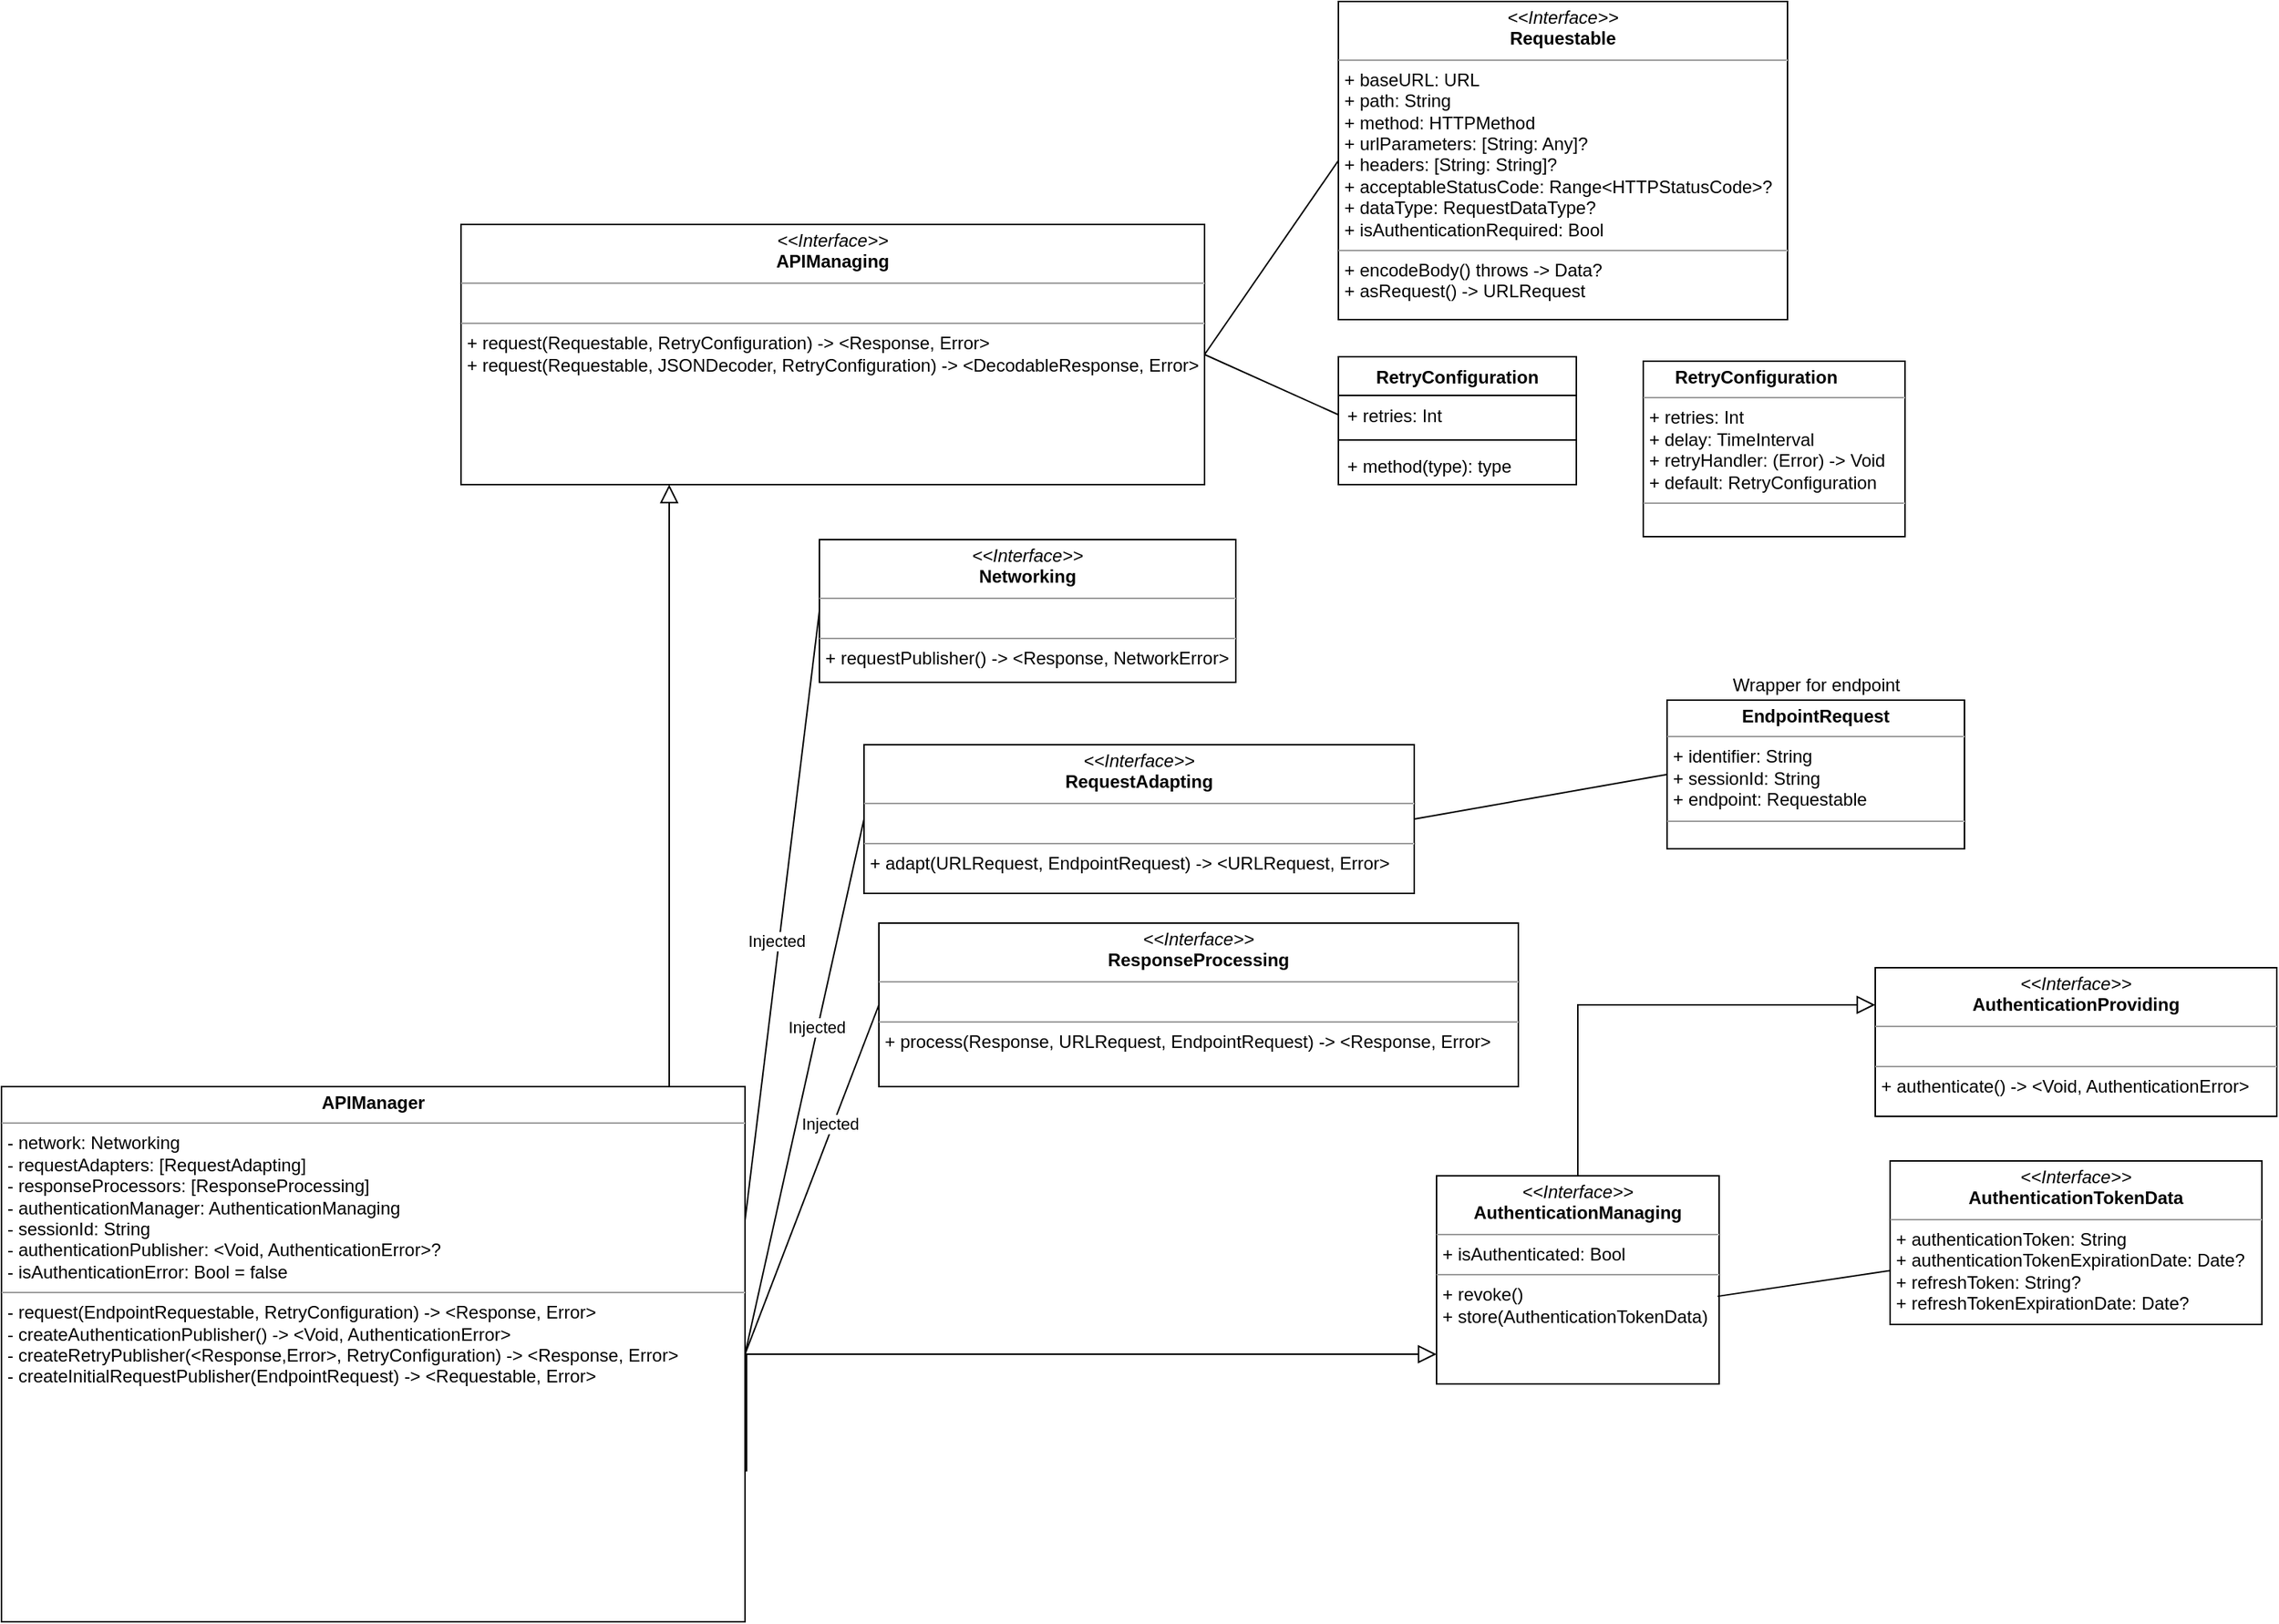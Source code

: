 <mxfile version="16.5.1" type="device"><diagram id="C5RBs43oDa-KdzZeNtuy" name="Page-1"><mxGraphModel dx="1239" dy="1265" grid="1" gridSize="10" guides="1" tooltips="1" connect="1" arrows="1" fold="1" page="1" pageScale="1" pageWidth="827" pageHeight="1169" math="0" shadow="0"><root><mxCell id="WIyWlLk6GJQsqaUBKTNV-0"/><mxCell id="WIyWlLk6GJQsqaUBKTNV-1" parent="WIyWlLk6GJQsqaUBKTNV-0"/><mxCell id="HXIcyw7XtJDI4AYdFlNi-5" value="" style="endArrow=block;endSize=10;endFill=0;shadow=0;strokeWidth=1;rounded=0;edgeStyle=elbowEdgeStyle;elbow=vertical;" edge="1" parent="WIyWlLk6GJQsqaUBKTNV-1" source="HXIcyw7XtJDI4AYdFlNi-35" target="HXIcyw7XtJDI4AYdFlNi-16"><mxGeometry width="160" relative="1" as="geometry"><mxPoint x="1529" y="481" as="sourcePoint"/><mxPoint x="1419" y="379" as="targetPoint"/><Array as="points"><mxPoint x="1369" y="389"/></Array></mxGeometry></mxCell><mxCell id="HXIcyw7XtJDI4AYdFlNi-7" value="RetryConfiguration" style="swimlane;fontStyle=1;align=center;verticalAlign=top;childLayout=stackLayout;horizontal=1;startSize=26;horizontalStack=0;resizeParent=1;resizeParentMax=0;resizeLast=0;collapsible=1;marginBottom=0;" vertex="1" parent="WIyWlLk6GJQsqaUBKTNV-1"><mxGeometry x="1819" y="269" width="160" height="86" as="geometry"/></mxCell><mxCell id="HXIcyw7XtJDI4AYdFlNi-8" value="+ retries: Int&#10;" style="text;strokeColor=none;fillColor=none;align=left;verticalAlign=top;spacingLeft=4;spacingRight=4;overflow=hidden;rotatable=0;points=[[0,0.5],[1,0.5]];portConstraint=eastwest;" vertex="1" parent="HXIcyw7XtJDI4AYdFlNi-7"><mxGeometry y="26" width="160" height="26" as="geometry"/></mxCell><mxCell id="HXIcyw7XtJDI4AYdFlNi-9" value="" style="line;strokeWidth=1;fillColor=none;align=left;verticalAlign=middle;spacingTop=-1;spacingLeft=3;spacingRight=3;rotatable=0;labelPosition=right;points=[];portConstraint=eastwest;" vertex="1" parent="HXIcyw7XtJDI4AYdFlNi-7"><mxGeometry y="52" width="160" height="8" as="geometry"/></mxCell><mxCell id="HXIcyw7XtJDI4AYdFlNi-10" value="+ method(type): type" style="text;strokeColor=none;fillColor=none;align=left;verticalAlign=top;spacingLeft=4;spacingRight=4;overflow=hidden;rotatable=0;points=[[0,0.5],[1,0.5]];portConstraint=eastwest;" vertex="1" parent="HXIcyw7XtJDI4AYdFlNi-7"><mxGeometry y="60" width="160" height="26" as="geometry"/></mxCell><mxCell id="HXIcyw7XtJDI4AYdFlNi-16" value="&lt;p style=&quot;margin: 0px ; margin-top: 4px ; text-align: center&quot;&gt;&lt;i&gt;&amp;lt;&amp;lt;Interface&amp;gt;&amp;gt;&lt;/i&gt;&lt;br&gt;&lt;b&gt;APIManaging&lt;/b&gt;&lt;/p&gt;&lt;hr size=&quot;1&quot;&gt;&lt;p style=&quot;margin: 0px ; margin-left: 4px&quot;&gt;&lt;br&gt;&lt;/p&gt;&lt;hr size=&quot;1&quot;&gt;&lt;p style=&quot;margin: 0px ; margin-left: 4px&quot;&gt;+ request(Requestable, RetryConfiguration) -&amp;gt; &amp;lt;Response, Error&amp;gt;&lt;br&gt;&lt;/p&gt;&lt;p style=&quot;margin: 0px ; margin-left: 4px&quot;&gt;+ request(Requestable, JSONDecoder, RetryConfiguration) -&amp;gt; &amp;lt;DecodableResponse, Error&amp;gt;&lt;/p&gt;" style="verticalAlign=top;align=left;overflow=fill;fontSize=12;fontFamily=Helvetica;html=1;" vertex="1" parent="WIyWlLk6GJQsqaUBKTNV-1"><mxGeometry x="1229" y="180" width="500" height="175" as="geometry"/></mxCell><mxCell id="HXIcyw7XtJDI4AYdFlNi-17" value="&lt;p style=&quot;margin: 0px ; margin-top: 4px ; text-align: center&quot;&gt;&lt;i&gt;&amp;lt;&amp;lt;Interface&amp;gt;&amp;gt;&lt;/i&gt;&lt;br&gt;&lt;b&gt;AuthenticationManaging&lt;/b&gt;&lt;br&gt;&lt;/p&gt;&lt;hr size=&quot;1&quot;&gt;&lt;p style=&quot;margin: 0px ; margin-left: 4px&quot;&gt;+&amp;nbsp;isAuthenticated: Bool&lt;br&gt;&lt;/p&gt;&lt;hr size=&quot;1&quot;&gt;&lt;p style=&quot;margin: 0px ; margin-left: 4px&quot;&gt;+ revoke()&lt;br&gt;+ store(AuthenticationTokenData)&lt;/p&gt;" style="verticalAlign=top;align=left;overflow=fill;fontSize=12;fontFamily=Helvetica;html=1;" vertex="1" parent="WIyWlLk6GJQsqaUBKTNV-1"><mxGeometry x="1885" y="820" width="190" height="140" as="geometry"/></mxCell><mxCell id="HXIcyw7XtJDI4AYdFlNi-18" value="&lt;p style=&quot;margin: 0px ; margin-top: 4px ; text-align: center&quot;&gt;&lt;i&gt;&amp;lt;&amp;lt;Interface&amp;gt;&amp;gt;&lt;/i&gt;&lt;br&gt;&lt;b&gt;AuthenticationTokenData&lt;/b&gt;&lt;/p&gt;&lt;hr size=&quot;1&quot;&gt;&lt;p style=&quot;margin: 0px ; margin-left: 4px&quot;&gt;+&amp;nbsp;&lt;span&gt;authenticationToken: String&lt;/span&gt;&lt;/p&gt;&lt;p style=&quot;margin: 0px ; margin-left: 4px&quot;&gt;&lt;span&gt;+ authenticationTokenExpirationDate: Date?&lt;/span&gt;&lt;/p&gt;&lt;p style=&quot;margin: 0px ; margin-left: 4px&quot;&gt;+ refreshToken: String?&lt;/p&gt;&lt;p style=&quot;margin: 0px ; margin-left: 4px&quot;&gt;+ refreshTokenExpirationDate: Date?&lt;/p&gt;" style="verticalAlign=top;align=left;overflow=fill;fontSize=12;fontFamily=Helvetica;html=1;" vertex="1" parent="WIyWlLk6GJQsqaUBKTNV-1"><mxGeometry x="2190" y="810" width="250" height="110" as="geometry"/></mxCell><mxCell id="HXIcyw7XtJDI4AYdFlNi-19" value="&lt;p style=&quot;margin: 0px ; margin-top: 4px ; text-align: center&quot;&gt;&lt;i&gt;&amp;lt;&amp;lt;Interface&amp;gt;&amp;gt;&lt;/i&gt;&lt;br&gt;&lt;b&gt;AuthenticationProviding&lt;/b&gt;&lt;/p&gt;&lt;hr size=&quot;1&quot;&gt;&lt;p style=&quot;margin: 0px ; margin-left: 4px&quot;&gt;&lt;br&gt;&lt;/p&gt;&lt;hr size=&quot;1&quot;&gt;&lt;p style=&quot;margin: 0px ; margin-left: 4px&quot;&gt;+ authenticate() -&amp;gt; &amp;lt;Void, AuthenticationError&amp;gt;&lt;br&gt;&lt;/p&gt;" style="verticalAlign=top;align=left;overflow=fill;fontSize=12;fontFamily=Helvetica;html=1;" vertex="1" parent="WIyWlLk6GJQsqaUBKTNV-1"><mxGeometry x="2180" y="680" width="270" height="100" as="geometry"/></mxCell><mxCell id="HXIcyw7XtJDI4AYdFlNi-20" value="&lt;p style=&quot;margin: 0px ; margin-top: 4px ; text-align: center&quot;&gt;&lt;i&gt;&amp;lt;&amp;lt;Interface&amp;gt;&amp;gt;&lt;/i&gt;&lt;br&gt;&lt;b&gt;Requestable&lt;/b&gt;&lt;/p&gt;&lt;hr size=&quot;1&quot;&gt;&lt;p style=&quot;margin: 0px ; margin-left: 4px&quot;&gt;+ baseURL: URL&lt;br&gt;+ path: String&lt;/p&gt;&lt;p style=&quot;margin: 0px ; margin-left: 4px&quot;&gt;+ method: HTTPMethod&lt;br&gt;+ urlParameters: [String: Any]?&lt;/p&gt;&lt;p style=&quot;margin: 0px ; margin-left: 4px&quot;&gt;+ headers: [String: String]?&lt;/p&gt;&lt;p style=&quot;margin: 0px ; margin-left: 4px&quot;&gt;+ acceptableStatusCode: Range&amp;lt;HTTPStatusCode&amp;gt;?&lt;/p&gt;&lt;p style=&quot;margin: 0px ; margin-left: 4px&quot;&gt;+ dataType: RequestDataType?&lt;/p&gt;&lt;p style=&quot;margin: 0px ; margin-left: 4px&quot;&gt;+ isAuthenticationRequired: Bool&lt;/p&gt;&lt;hr size=&quot;1&quot;&gt;&lt;p style=&quot;margin: 0px ; margin-left: 4px&quot;&gt;+ encodeBody() throws -&amp;gt; Data?&lt;br&gt;+ asRequest() -&amp;gt; URLRequest&lt;/p&gt;" style="verticalAlign=top;align=left;overflow=fill;fontSize=12;fontFamily=Helvetica;html=1;" vertex="1" parent="WIyWlLk6GJQsqaUBKTNV-1"><mxGeometry x="1819" y="30" width="302" height="214" as="geometry"/></mxCell><mxCell id="HXIcyw7XtJDI4AYdFlNi-21" value="&lt;p style=&quot;margin: 0px ; margin-top: 4px ; text-align: center&quot;&gt;&lt;i&gt;&amp;lt;&amp;lt;Interface&amp;gt;&amp;gt;&lt;/i&gt;&lt;br&gt;&lt;b&gt;ResponseProcessing&lt;/b&gt;&lt;/p&gt;&lt;hr size=&quot;1&quot;&gt;&lt;p style=&quot;margin: 0px ; margin-left: 4px&quot;&gt;&lt;br&gt;&lt;/p&gt;&lt;hr size=&quot;1&quot;&gt;&lt;p style=&quot;margin: 0px ; margin-left: 4px&quot;&gt;+ process(Response, URLRequest, EndpointRequest&lt;span&gt;) -&amp;gt; &amp;lt;Response, Error&amp;gt;&lt;/span&gt;&lt;/p&gt;" style="verticalAlign=top;align=left;overflow=fill;fontSize=12;fontFamily=Helvetica;html=1;" vertex="1" parent="WIyWlLk6GJQsqaUBKTNV-1"><mxGeometry x="1510" y="650" width="430" height="110" as="geometry"/></mxCell><mxCell id="HXIcyw7XtJDI4AYdFlNi-22" value="&lt;p style=&quot;margin: 0px ; margin-top: 4px ; text-align: center&quot;&gt;&lt;i&gt;&amp;lt;&amp;lt;Interface&amp;gt;&amp;gt;&lt;/i&gt;&lt;br&gt;&lt;b&gt;RequestAdapting&lt;/b&gt;&lt;/p&gt;&lt;hr size=&quot;1&quot;&gt;&lt;p style=&quot;margin: 0px ; margin-left: 4px&quot;&gt;&lt;br&gt;&lt;/p&gt;&lt;hr size=&quot;1&quot;&gt;&lt;p style=&quot;margin: 0px ; margin-left: 4px&quot;&gt;+ adapt(URLRequest, EndpointRequest)&lt;span&gt;&amp;nbsp;-&amp;gt; &amp;lt;URLRequest, Error&amp;gt;&lt;/span&gt;&lt;/p&gt;" style="verticalAlign=top;align=left;overflow=fill;fontSize=12;fontFamily=Helvetica;html=1;" vertex="1" parent="WIyWlLk6GJQsqaUBKTNV-1"><mxGeometry x="1500" y="530" width="370" height="100" as="geometry"/></mxCell><mxCell id="HXIcyw7XtJDI4AYdFlNi-23" value="&lt;p style=&quot;margin: 0px ; margin-top: 4px ; text-align: center&quot;&gt;&lt;i&gt;&amp;lt;&amp;lt;Interface&amp;gt;&amp;gt;&lt;/i&gt;&lt;br&gt;&lt;b&gt;Networking&lt;/b&gt;&lt;/p&gt;&lt;hr size=&quot;1&quot;&gt;&lt;p style=&quot;margin: 0px ; margin-left: 4px&quot;&gt;&lt;br&gt;&lt;/p&gt;&lt;hr size=&quot;1&quot;&gt;&lt;p style=&quot;margin: 0px ; margin-left: 4px&quot;&gt;+ requestPublisher() -&amp;gt; &amp;lt;Response, NetworkError&amp;gt;&lt;br&gt;&lt;/p&gt;" style="verticalAlign=top;align=left;overflow=fill;fontSize=12;fontFamily=Helvetica;html=1;" vertex="1" parent="WIyWlLk6GJQsqaUBKTNV-1"><mxGeometry x="1470" y="392" width="280" height="96" as="geometry"/></mxCell><mxCell id="HXIcyw7XtJDI4AYdFlNi-24" value="" style="endArrow=none;html=1;rounded=0;exitX=1;exitY=0.5;exitDx=0;exitDy=0;entryX=0;entryY=0.5;entryDx=0;entryDy=0;" edge="1" parent="WIyWlLk6GJQsqaUBKTNV-1" source="HXIcyw7XtJDI4AYdFlNi-16" target="HXIcyw7XtJDI4AYdFlNi-20"><mxGeometry width="50" height="50" relative="1" as="geometry"><mxPoint x="2119" y="259" as="sourcePoint"/><mxPoint x="2169" y="209" as="targetPoint"/></mxGeometry></mxCell><mxCell id="HXIcyw7XtJDI4AYdFlNi-25" value="" style="endArrow=none;html=1;rounded=0;entryX=0;entryY=0.5;entryDx=0;entryDy=0;exitX=1;exitY=0.5;exitDx=0;exitDy=0;" edge="1" parent="WIyWlLk6GJQsqaUBKTNV-1" source="HXIcyw7XtJDI4AYdFlNi-16" target="HXIcyw7XtJDI4AYdFlNi-8"><mxGeometry width="50" height="50" relative="1" as="geometry"><mxPoint x="2119" y="259" as="sourcePoint"/><mxPoint x="2169" y="209" as="targetPoint"/></mxGeometry></mxCell><mxCell id="HXIcyw7XtJDI4AYdFlNi-27" value="" style="endArrow=block;endSize=10;endFill=0;shadow=0;strokeWidth=1;rounded=0;edgeStyle=elbowEdgeStyle;elbow=vertical;entryX=0;entryY=0.25;entryDx=0;entryDy=0;exitX=0.5;exitY=0;exitDx=0;exitDy=0;" edge="1" parent="WIyWlLk6GJQsqaUBKTNV-1" source="HXIcyw7XtJDI4AYdFlNi-17" target="HXIcyw7XtJDI4AYdFlNi-19"><mxGeometry width="160" relative="1" as="geometry"><mxPoint x="980" y="1090" as="sourcePoint"/><mxPoint x="980" y="986" as="targetPoint"/><Array as="points"><mxPoint x="2140" y="705"/><mxPoint x="2060" y="740"/></Array></mxGeometry></mxCell><mxCell id="HXIcyw7XtJDI4AYdFlNi-28" value="" style="endArrow=none;html=1;rounded=0;exitX=0.995;exitY=0.579;exitDx=0;exitDy=0;exitPerimeter=0;" edge="1" parent="WIyWlLk6GJQsqaUBKTNV-1" source="HXIcyw7XtJDI4AYdFlNi-17" target="HXIcyw7XtJDI4AYdFlNi-18"><mxGeometry width="50" height="50" relative="1" as="geometry"><mxPoint x="2120" y="943.5" as="sourcePoint"/><mxPoint x="2210" y="984" as="targetPoint"/></mxGeometry></mxCell><mxCell id="HXIcyw7XtJDI4AYdFlNi-34" value="" style="endArrow=none;html=1;rounded=0;entryX=0;entryY=0.5;entryDx=0;entryDy=0;exitX=1;exitY=0.25;exitDx=0;exitDy=0;" edge="1" parent="WIyWlLk6GJQsqaUBKTNV-1" source="HXIcyw7XtJDI4AYdFlNi-35" target="HXIcyw7XtJDI4AYdFlNi-23"><mxGeometry width="50" height="50" relative="1" as="geometry"><mxPoint x="1620" y="570" as="sourcePoint"/><mxPoint x="1670" y="520" as="targetPoint"/></mxGeometry></mxCell><mxCell id="HXIcyw7XtJDI4AYdFlNi-45" value="Injected" style="edgeLabel;html=1;align=center;verticalAlign=middle;resizable=0;points=[];" vertex="1" connectable="0" parent="HXIcyw7XtJDI4AYdFlNi-34"><mxGeometry x="-0.084" y="2" relative="1" as="geometry"><mxPoint as="offset"/></mxGeometry></mxCell><mxCell id="HXIcyw7XtJDI4AYdFlNi-35" value="&lt;p style=&quot;margin: 0px ; margin-top: 4px ; text-align: center&quot;&gt;&lt;b&gt;APIManager&lt;/b&gt;&lt;/p&gt;&lt;hr size=&quot;1&quot;&gt;&lt;p style=&quot;margin: 0px ; margin-left: 4px&quot;&gt;- network: Networking&lt;/p&gt;&lt;p style=&quot;margin: 0px ; margin-left: 4px&quot;&gt;- requestAdapters: [RequestAdapting]&lt;/p&gt;&lt;p style=&quot;margin: 0px ; margin-left: 4px&quot;&gt;- responseProcessors: [ResponseProcessing]&lt;/p&gt;&lt;p style=&quot;margin: 0px ; margin-left: 4px&quot;&gt;- authenticationManager: AuthenticationManaging&lt;/p&gt;&lt;p style=&quot;margin: 0px ; margin-left: 4px&quot;&gt;- sessionId: String&lt;/p&gt;&lt;p style=&quot;margin: 0px ; margin-left: 4px&quot;&gt;- authenticationPublisher: &amp;lt;Void, AuthenticationError&amp;gt;?&lt;/p&gt;&lt;p style=&quot;margin: 0px ; margin-left: 4px&quot;&gt;- isAuthenticationError: Bool = false&lt;/p&gt;&lt;hr size=&quot;1&quot;&gt;&lt;p style=&quot;margin: 0px ; margin-left: 4px&quot;&gt;- request(EndpointRequestable, RetryConfiguration) -&amp;gt; &amp;lt;Response, Error&amp;gt;&lt;/p&gt;&lt;p style=&quot;margin: 0px ; margin-left: 4px&quot;&gt;- createAuthenticationPublisher() -&amp;gt; &amp;lt;Void, AuthenticationError&amp;gt;&lt;/p&gt;&lt;p style=&quot;margin: 0px ; margin-left: 4px&quot;&gt;- createRetryPublisher(&amp;lt;Response,Error&amp;gt;, RetryConfiguration) -&amp;gt; &amp;lt;Response, Error&amp;gt;&lt;/p&gt;&lt;p style=&quot;margin: 0px ; margin-left: 4px&quot;&gt;- createInitialRequestPublisher(EndpointRequest) -&amp;gt; &amp;lt;Requestable, Error&amp;gt;&lt;/p&gt;" style="verticalAlign=top;align=left;overflow=fill;fontSize=12;fontFamily=Helvetica;html=1;" vertex="1" parent="WIyWlLk6GJQsqaUBKTNV-1"><mxGeometry x="920" y="760" width="500" height="360" as="geometry"/></mxCell><mxCell id="HXIcyw7XtJDI4AYdFlNi-36" value="" style="endArrow=none;html=1;rounded=0;entryX=0;entryY=0.5;entryDx=0;entryDy=0;exitX=1;exitY=0.5;exitDx=0;exitDy=0;" edge="1" parent="WIyWlLk6GJQsqaUBKTNV-1" source="HXIcyw7XtJDI4AYdFlNi-35" target="HXIcyw7XtJDI4AYdFlNi-22"><mxGeometry width="50" height="50" relative="1" as="geometry"><mxPoint x="1430" y="815" as="sourcePoint"/><mxPoint x="1480" y="450" as="targetPoint"/></mxGeometry></mxCell><mxCell id="HXIcyw7XtJDI4AYdFlNi-44" value="Injected" style="edgeLabel;html=1;align=center;verticalAlign=middle;resizable=0;points=[];" vertex="1" connectable="0" parent="HXIcyw7XtJDI4AYdFlNi-36"><mxGeometry x="0.221" y="1" relative="1" as="geometry"><mxPoint as="offset"/></mxGeometry></mxCell><mxCell id="HXIcyw7XtJDI4AYdFlNi-37" value="" style="endArrow=none;html=1;rounded=0;entryX=0;entryY=0.5;entryDx=0;entryDy=0;exitX=1;exitY=0.5;exitDx=0;exitDy=0;" edge="1" parent="WIyWlLk6GJQsqaUBKTNV-1" source="HXIcyw7XtJDI4AYdFlNi-35" target="HXIcyw7XtJDI4AYdFlNi-21"><mxGeometry width="50" height="50" relative="1" as="geometry"><mxPoint x="1430" y="860" as="sourcePoint"/><mxPoint x="1510" y="590" as="targetPoint"/></mxGeometry></mxCell><mxCell id="HXIcyw7XtJDI4AYdFlNi-43" value="Injected" style="edgeLabel;html=1;align=center;verticalAlign=middle;resizable=0;points=[];" vertex="1" connectable="0" parent="HXIcyw7XtJDI4AYdFlNi-37"><mxGeometry x="0.312" y="2" relative="1" as="geometry"><mxPoint as="offset"/></mxGeometry></mxCell><mxCell id="HXIcyw7XtJDI4AYdFlNi-39" value="&lt;p style=&quot;margin: 0px ; margin-top: 4px ; text-align: center&quot;&gt;&lt;b&gt;EndpointRequest&lt;/b&gt;&lt;br&gt;&lt;/p&gt;&lt;hr size=&quot;1&quot;&gt;&lt;p style=&quot;margin: 0px ; margin-left: 4px&quot;&gt;+ identifier: String&lt;/p&gt;&lt;p style=&quot;margin: 0px ; margin-left: 4px&quot;&gt;+ sessionId: String&lt;/p&gt;&lt;p style=&quot;margin: 0px ; margin-left: 4px&quot;&gt;+ endpoint: Requestable&lt;/p&gt;&lt;hr size=&quot;1&quot;&gt;&lt;p style=&quot;margin: 0px ; margin-left: 4px&quot;&gt;&lt;br&gt;&lt;/p&gt;" style="verticalAlign=top;align=left;overflow=fill;fontSize=12;fontFamily=Helvetica;html=1;" vertex="1" parent="WIyWlLk6GJQsqaUBKTNV-1"><mxGeometry x="2040" y="500" width="200" height="100" as="geometry"/></mxCell><mxCell id="HXIcyw7XtJDI4AYdFlNi-40" value="" style="endArrow=none;html=1;rounded=0;entryX=1;entryY=0.5;entryDx=0;entryDy=0;exitX=0;exitY=0.5;exitDx=0;exitDy=0;" edge="1" parent="WIyWlLk6GJQsqaUBKTNV-1" source="HXIcyw7XtJDI4AYdFlNi-39" target="HXIcyw7XtJDI4AYdFlNi-22"><mxGeometry width="50" height="50" relative="1" as="geometry"><mxPoint x="1470" y="660" as="sourcePoint"/><mxPoint x="1520" y="610" as="targetPoint"/></mxGeometry></mxCell><mxCell id="HXIcyw7XtJDI4AYdFlNi-42" value="Wrapper for endpoint" style="text;html=1;align=center;verticalAlign=middle;resizable=0;points=[];autosize=1;strokeColor=none;fillColor=none;" vertex="1" parent="WIyWlLk6GJQsqaUBKTNV-1"><mxGeometry x="2075" y="480" width="130" height="20" as="geometry"/></mxCell><mxCell id="HXIcyw7XtJDI4AYdFlNi-46" value="&lt;p style=&quot;margin: 0px ; margin-top: 4px ; text-align: center&quot;&gt;&lt;b&gt;RetryConfiguration&lt;span style=&quot;white-space: pre&quot;&gt;&#9;&lt;/span&gt;&lt;/b&gt;&lt;/p&gt;&lt;hr size=&quot;1&quot;&gt;&lt;p style=&quot;margin: 0px ; margin-left: 4px&quot;&gt;+ retries: Int&lt;/p&gt;&lt;p style=&quot;margin: 0px ; margin-left: 4px&quot;&gt;+ delay: TimeInterval&lt;br&gt;+ retryHandler: (Error) -&amp;gt; Void&lt;br&gt;+ default: RetryConfiguration&lt;/p&gt;&lt;hr size=&quot;1&quot;&gt;&lt;p style=&quot;margin: 0px ; margin-left: 4px&quot;&gt;&lt;br&gt;&lt;/p&gt;" style="verticalAlign=top;align=left;overflow=fill;fontSize=12;fontFamily=Helvetica;html=1;" vertex="1" parent="WIyWlLk6GJQsqaUBKTNV-1"><mxGeometry x="2024" y="272" width="176" height="118" as="geometry"/></mxCell><mxCell id="HXIcyw7XtJDI4AYdFlNi-49" value="" style="endArrow=block;endSize=10;endFill=0;shadow=0;strokeWidth=1;rounded=0;edgeStyle=elbowEdgeStyle;elbow=vertical;exitX=1.002;exitY=0.719;exitDx=0;exitDy=0;exitPerimeter=0;" edge="1" parent="WIyWlLk6GJQsqaUBKTNV-1" source="HXIcyw7XtJDI4AYdFlNi-35" target="HXIcyw7XtJDI4AYdFlNi-17"><mxGeometry width="160" relative="1" as="geometry"><mxPoint x="1670" y="1185" as="sourcePoint"/><mxPoint x="1670" y="780" as="targetPoint"/><Array as="points"><mxPoint x="1640" y="940"/><mxPoint x="1670" y="870"/></Array></mxGeometry></mxCell></root></mxGraphModel></diagram></mxfile>